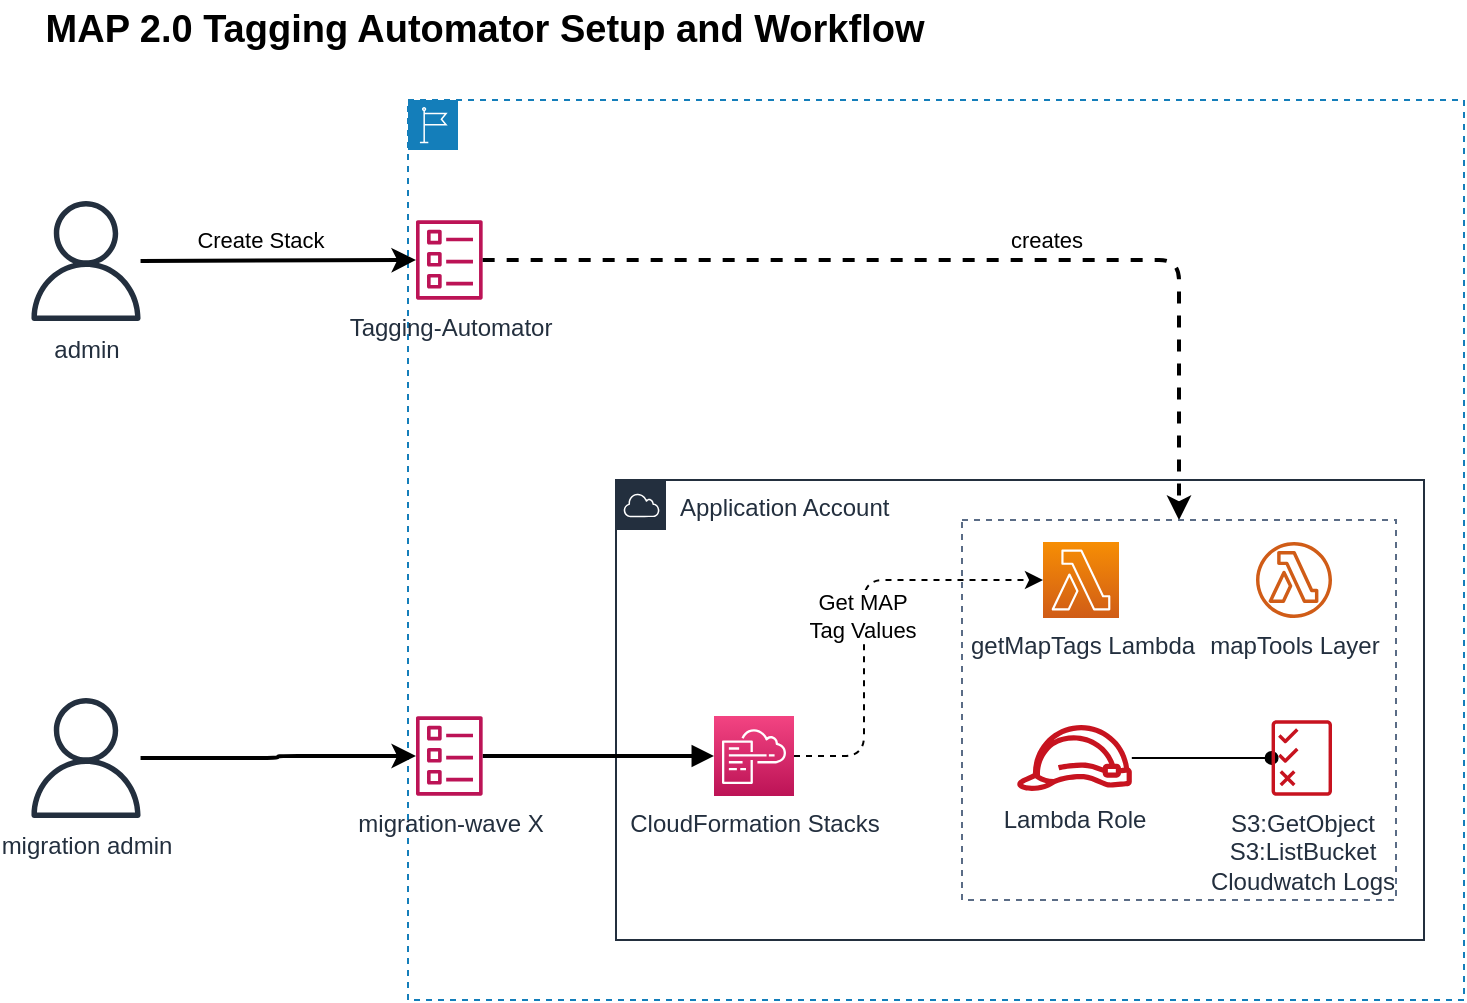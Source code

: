 <mxfile version="14.4.3" type="device"><diagram name="Setup Tag Automator" id="jusxrCt5TCwnPJYXGvL5"><mxGraphModel dx="946" dy="680" grid="1" gridSize="10" guides="1" tooltips="1" connect="1" arrows="1" fold="1" page="1" pageScale="1" pageWidth="850" pageHeight="1100" math="0" shadow="0"><root><mxCell id="WtmrxeFZ4VDZhgMuON1--0"/><mxCell id="WtmrxeFZ4VDZhgMuON1--1" parent="WtmrxeFZ4VDZhgMuON1--0"/><mxCell id="cqU3pB-G_BUTODCI4Cv5-0" value="MAP 2.0 Tagging Automator Setup and Workflow" style="text;html=1;align=center;verticalAlign=middle;resizable=0;points=[];autosize=1;fontSize=19;fontStyle=1" parent="WtmrxeFZ4VDZhgMuON1--1" vertex="1"><mxGeometry x="80" y="560" width="460" height="30" as="geometry"/></mxCell><mxCell id="UWRgSJb4shRCnTZh8ebW-0" value="" style="points=[[0,0],[0.25,0],[0.5,0],[0.75,0],[1,0],[1,0.25],[1,0.5],[1,0.75],[1,1],[0.75,1],[0.5,1],[0.25,1],[0,1],[0,0.75],[0,0.5],[0,0.25]];outlineConnect=0;gradientColor=none;html=1;whiteSpace=wrap;fontSize=12;fontStyle=0;shape=mxgraph.aws4.group;grIcon=mxgraph.aws4.group_region;strokeColor=#147EBA;verticalAlign=top;align=left;spacingLeft=30;fontColor=#147EBA;dashed=1;" parent="WtmrxeFZ4VDZhgMuON1--1" vertex="1"><mxGeometry x="272" y="610" width="528" height="450" as="geometry"/></mxCell><mxCell id="UWRgSJb4shRCnTZh8ebW-2" style="edgeStyle=orthogonalEdgeStyle;rounded=1;jumpStyle=arc;orthogonalLoop=1;jettySize=auto;html=1;startArrow=none;startFill=0;endArrow=classic;endFill=1;strokeWidth=2;" parent="WtmrxeFZ4VDZhgMuON1--1" source="UWRgSJb4shRCnTZh8ebW-6" target="UWRgSJb4shRCnTZh8ebW-9" edge="1"><mxGeometry relative="1" as="geometry"><mxPoint x="166" y="780" as="sourcePoint"/></mxGeometry></mxCell><mxCell id="UWRgSJb4shRCnTZh8ebW-3" value="Create Stack" style="edgeLabel;html=1;align=center;verticalAlign=middle;resizable=0;points=[];" parent="UWRgSJb4shRCnTZh8ebW-2" vertex="1" connectable="0"><mxGeometry x="-0.646" y="2" relative="1" as="geometry"><mxPoint x="35" y="-8.6" as="offset"/></mxGeometry></mxCell><mxCell id="UWRgSJb4shRCnTZh8ebW-6" value="admin" style="outlineConnect=0;fontColor=#232F3E;gradientColor=none;fillColor=#232F3E;strokeColor=none;dashed=0;verticalLabelPosition=bottom;verticalAlign=top;align=center;html=1;fontSize=12;fontStyle=0;aspect=fixed;pointerEvents=1;shape=mxgraph.aws4.user;" parent="WtmrxeFZ4VDZhgMuON1--1" vertex="1"><mxGeometry x="81" y="660.51" width="60" height="60" as="geometry"/></mxCell><mxCell id="UWRgSJb4shRCnTZh8ebW-8" value="Application Account" style="points=[[0,0],[0.25,0],[0.5,0],[0.75,0],[1,0],[1,0.25],[1,0.5],[1,0.75],[1,1],[0.75,1],[0.5,1],[0.25,1],[0,1],[0,0.75],[0,0.5],[0,0.25]];outlineConnect=0;gradientColor=none;html=1;whiteSpace=wrap;fontSize=12;fontStyle=0;shape=mxgraph.aws4.group;grIcon=mxgraph.aws4.group_aws_cloud;strokeColor=#232F3E;verticalAlign=top;align=left;spacingLeft=30;fontColor=#232F3E;dashed=0;" parent="WtmrxeFZ4VDZhgMuON1--1" vertex="1"><mxGeometry x="376" y="800" width="404" height="230" as="geometry"/></mxCell><mxCell id="UWRgSJb4shRCnTZh8ebW-9" value="Tagging-Automator" style="outlineConnect=0;fontColor=#232F3E;gradientColor=none;fillColor=#BC1356;strokeColor=none;dashed=0;verticalLabelPosition=bottom;verticalAlign=top;align=center;html=1;fontSize=12;fontStyle=0;aspect=fixed;pointerEvents=1;shape=mxgraph.aws4.template;" parent="WtmrxeFZ4VDZhgMuON1--1" vertex="1"><mxGeometry x="276" y="670" width="33.33" height="40" as="geometry"/></mxCell><mxCell id="UWRgSJb4shRCnTZh8ebW-19" style="edgeStyle=orthogonalEdgeStyle;rounded=1;orthogonalLoop=1;jettySize=auto;html=1;startArrow=none;startFill=0;strokeWidth=2;dashed=1;" parent="WtmrxeFZ4VDZhgMuON1--1" source="UWRgSJb4shRCnTZh8ebW-9" target="UWRgSJb4shRCnTZh8ebW-16" edge="1"><mxGeometry relative="1" as="geometry"><mxPoint x="600" y="710" as="sourcePoint"/></mxGeometry></mxCell><mxCell id="UWRgSJb4shRCnTZh8ebW-20" value="creates" style="edgeLabel;html=1;align=center;verticalAlign=middle;resizable=0;points=[];" parent="UWRgSJb4shRCnTZh8ebW-19" vertex="1" connectable="0"><mxGeometry x="-0.036" relative="1" as="geometry"><mxPoint x="51.17" y="-10.1" as="offset"/></mxGeometry></mxCell><mxCell id="UWRgSJb4shRCnTZh8ebW-16" value="" style="fillColor=none;strokeColor=#5A6C86;dashed=1;verticalAlign=top;fontStyle=0;fontColor=#5A6C86;" parent="WtmrxeFZ4VDZhgMuON1--1" vertex="1"><mxGeometry x="549" y="820" width="217" height="190" as="geometry"/></mxCell><mxCell id="vJOtNXJdG9hyEy-N_K4m-3" style="edgeStyle=orthogonalEdgeStyle;rounded=0;orthogonalLoop=1;jettySize=auto;html=1;endArrow=oval;endFill=1;" edge="1" parent="WtmrxeFZ4VDZhgMuON1--1" source="UWRgSJb4shRCnTZh8ebW-17" target="vJOtNXJdG9hyEy-N_K4m-2"><mxGeometry relative="1" as="geometry"/></mxCell><mxCell id="UWRgSJb4shRCnTZh8ebW-17" value="Lambda Role" style="outlineConnect=0;fontColor=#232F3E;gradientColor=none;fillColor=#C7131F;strokeColor=none;dashed=0;verticalLabelPosition=bottom;verticalAlign=top;align=center;html=1;fontSize=12;fontStyle=0;aspect=fixed;pointerEvents=1;shape=mxgraph.aws4.role;" parent="WtmrxeFZ4VDZhgMuON1--1" vertex="1"><mxGeometry x="576" y="922.5" width="58.5" height="33" as="geometry"/></mxCell><mxCell id="UWRgSJb4shRCnTZh8ebW-18" value="getMapTags Lambda" style="outlineConnect=0;fontColor=#232F3E;gradientColor=#F78E04;gradientDirection=north;fillColor=#D05C17;strokeColor=#ffffff;dashed=0;verticalLabelPosition=bottom;verticalAlign=top;align=center;html=1;fontSize=12;fontStyle=0;aspect=fixed;shape=mxgraph.aws4.resourceIcon;resIcon=mxgraph.aws4.lambda;" parent="WtmrxeFZ4VDZhgMuON1--1" vertex="1"><mxGeometry x="589.5" y="831" width="38" height="38" as="geometry"/></mxCell><mxCell id="oc3N-5tvIkcpaROAL3mS-2" style="edgeStyle=orthogonalEdgeStyle;rounded=1;orthogonalLoop=1;jettySize=auto;html=1;startArrow=none;startFill=0;strokeWidth=2;" parent="WtmrxeFZ4VDZhgMuON1--1" source="oc3N-5tvIkcpaROAL3mS-0" target="oc3N-5tvIkcpaROAL3mS-1" edge="1"><mxGeometry relative="1" as="geometry"/></mxCell><mxCell id="oc3N-5tvIkcpaROAL3mS-0" value="migration admin" style="outlineConnect=0;fontColor=#232F3E;gradientColor=none;fillColor=#232F3E;strokeColor=none;dashed=0;verticalLabelPosition=bottom;verticalAlign=top;align=center;html=1;fontSize=12;fontStyle=0;aspect=fixed;pointerEvents=1;shape=mxgraph.aws4.user;" parent="WtmrxeFZ4VDZhgMuON1--1" vertex="1"><mxGeometry x="81" y="909" width="60" height="60" as="geometry"/></mxCell><mxCell id="Lemi23TnhJS-aMiZES1K-3" style="edgeStyle=orthogonalEdgeStyle;rounded=0;orthogonalLoop=1;jettySize=auto;html=1;endArrow=block;endFill=1;strokeWidth=2;" edge="1" parent="WtmrxeFZ4VDZhgMuON1--1" source="oc3N-5tvIkcpaROAL3mS-1" target="Lemi23TnhJS-aMiZES1K-1"><mxGeometry relative="1" as="geometry"/></mxCell><mxCell id="oc3N-5tvIkcpaROAL3mS-1" value="migration-wave X" style="outlineConnect=0;fontColor=#232F3E;gradientColor=none;fillColor=#BC1356;strokeColor=none;dashed=0;verticalLabelPosition=bottom;verticalAlign=top;align=center;html=1;fontSize=12;fontStyle=0;aspect=fixed;pointerEvents=1;shape=mxgraph.aws4.template;" parent="WtmrxeFZ4VDZhgMuON1--1" vertex="1"><mxGeometry x="276" y="918" width="33.33" height="40" as="geometry"/></mxCell><mxCell id="vJOtNXJdG9hyEy-N_K4m-0" value="mapTools Layer" style="outlineConnect=0;fontColor=#232F3E;gradientColor=none;fillColor=#D05C17;strokeColor=none;dashed=0;verticalLabelPosition=bottom;verticalAlign=top;align=center;html=1;fontSize=12;fontStyle=0;aspect=fixed;pointerEvents=1;shape=mxgraph.aws4.lambda_function;" vertex="1" parent="WtmrxeFZ4VDZhgMuON1--1"><mxGeometry x="696" y="831" width="38" height="38" as="geometry"/></mxCell><mxCell id="vJOtNXJdG9hyEy-N_K4m-2" value="S3:GetObject&lt;br&gt;S3:ListBucket&lt;br&gt;Cloudwatch Logs" style="outlineConnect=0;fontColor=#232F3E;gradientColor=none;fillColor=#C7131F;strokeColor=none;dashed=0;verticalLabelPosition=bottom;verticalAlign=top;align=center;html=1;fontSize=12;fontStyle=0;aspect=fixed;pointerEvents=1;shape=mxgraph.aws4.permissions;" vertex="1" parent="WtmrxeFZ4VDZhgMuON1--1"><mxGeometry x="703.79" y="920" width="30.21" height="38" as="geometry"/></mxCell><mxCell id="Lemi23TnhJS-aMiZES1K-0" style="edgeStyle=orthogonalEdgeStyle;orthogonalLoop=1;jettySize=auto;html=1;dashed=1;startArrow=none;startFill=0;strokeWidth=1;rounded=1;" edge="1" parent="WtmrxeFZ4VDZhgMuON1--1" source="Lemi23TnhJS-aMiZES1K-1" target="UWRgSJb4shRCnTZh8ebW-18"><mxGeometry relative="1" as="geometry"><mxPoint x="535" y="903" as="targetPoint"/><Array as="points"><mxPoint x="500" y="938"/><mxPoint x="500" y="850"/></Array></mxGeometry></mxCell><mxCell id="Lemi23TnhJS-aMiZES1K-4" value="Get MAP&lt;br&gt;Tag Values" style="edgeLabel;html=1;align=center;verticalAlign=middle;resizable=0;points=[];" vertex="1" connectable="0" parent="Lemi23TnhJS-aMiZES1K-0"><mxGeometry x="-0.013" y="1" relative="1" as="geometry"><mxPoint as="offset"/></mxGeometry></mxCell><mxCell id="Lemi23TnhJS-aMiZES1K-1" value="CloudFormation Stacks" style="outlineConnect=0;fontColor=#232F3E;gradientColor=#F34482;gradientDirection=north;fillColor=#BC1356;strokeColor=#ffffff;dashed=0;verticalLabelPosition=bottom;verticalAlign=top;align=center;html=1;fontSize=12;fontStyle=0;aspect=fixed;shape=mxgraph.aws4.resourceIcon;resIcon=mxgraph.aws4.cloudformation;" vertex="1" parent="WtmrxeFZ4VDZhgMuON1--1"><mxGeometry x="425" y="918" width="40" height="40" as="geometry"/></mxCell></root></mxGraphModel></diagram></mxfile>